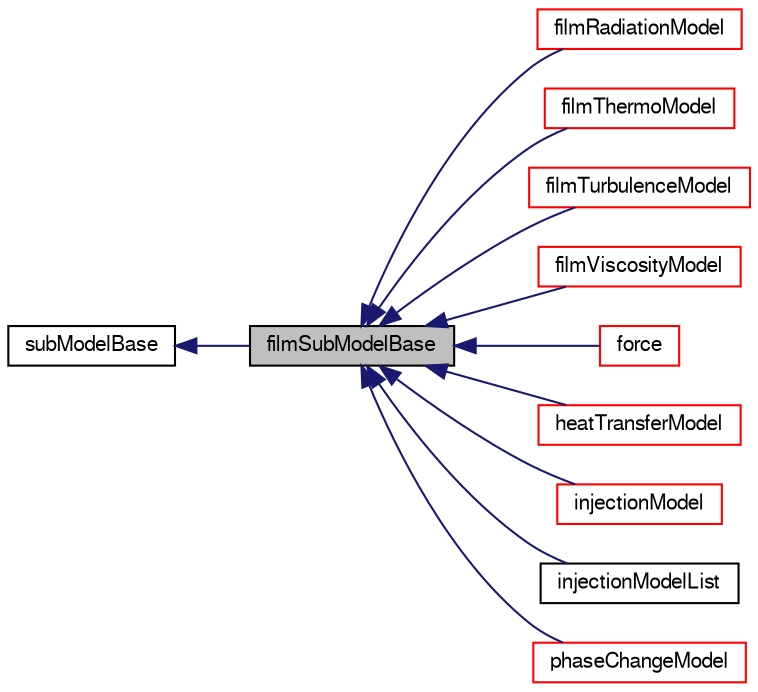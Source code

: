 digraph "filmSubModelBase"
{
  bgcolor="transparent";
  edge [fontname="FreeSans",fontsize="10",labelfontname="FreeSans",labelfontsize="10"];
  node [fontname="FreeSans",fontsize="10",shape=record];
  rankdir="LR";
  Node0 [label="filmSubModelBase",height=0.2,width=0.4,color="black", fillcolor="grey75", style="filled", fontcolor="black"];
  Node1 -> Node0 [dir="back",color="midnightblue",fontsize="10",style="solid",fontname="FreeSans"];
  Node1 [label="subModelBase",height=0.2,width=0.4,color="black",URL="$a28266.html",tooltip="Base class for generic sub-models requiring to be read from dictionary. Provides a mechanism to read ..."];
  Node0 -> Node2 [dir="back",color="midnightblue",fontsize="10",style="solid",fontname="FreeSans"];
  Node2 [label="filmRadiationModel",height=0.2,width=0.4,color="red",URL="$a29118.html"];
  Node0 -> Node7 [dir="back",color="midnightblue",fontsize="10",style="solid",fontname="FreeSans"];
  Node7 [label="filmThermoModel",height=0.2,width=0.4,color="red",URL="$a29062.html"];
  Node0 -> Node10 [dir="back",color="midnightblue",fontsize="10",style="solid",fontname="FreeSans"];
  Node10 [label="filmTurbulenceModel",height=0.2,width=0.4,color="red",URL="$a29070.html",tooltip="Base class for film turbulence models. "];
  Node0 -> Node12 [dir="back",color="midnightblue",fontsize="10",style="solid",fontname="FreeSans"];
  Node12 [label="filmViscosityModel",height=0.2,width=0.4,color="red",URL="$a29138.html"];
  Node0 -> Node16 [dir="back",color="midnightblue",fontsize="10",style="solid",fontname="FreeSans"];
  Node16 [label="force",height=0.2,width=0.4,color="red",URL="$a29082.html",tooltip="Base class for film (stress-based) force models. "];
  Node0 -> Node19 [dir="back",color="midnightblue",fontsize="10",style="solid",fontname="FreeSans"];
  Node19 [label="heatTransferModel",height=0.2,width=0.4,color="red",URL="$a29154.html"];
  Node0 -> Node22 [dir="back",color="midnightblue",fontsize="10",style="solid",fontname="FreeSans"];
  Node22 [label="injectionModel",height=0.2,width=0.4,color="red",URL="$a29102.html",tooltip="Base class for film injection models, handling mass transfer from the film. "];
  Node0 -> Node26 [dir="back",color="midnightblue",fontsize="10",style="solid",fontname="FreeSans"];
  Node26 [label="injectionModelList",height=0.2,width=0.4,color="black",URL="$a29106.html"];
  Node0 -> Node27 [dir="back",color="midnightblue",fontsize="10",style="solid",fontname="FreeSans"];
  Node27 [label="phaseChangeModel",height=0.2,width=0.4,color="red",URL="$a29166.html"];
}
